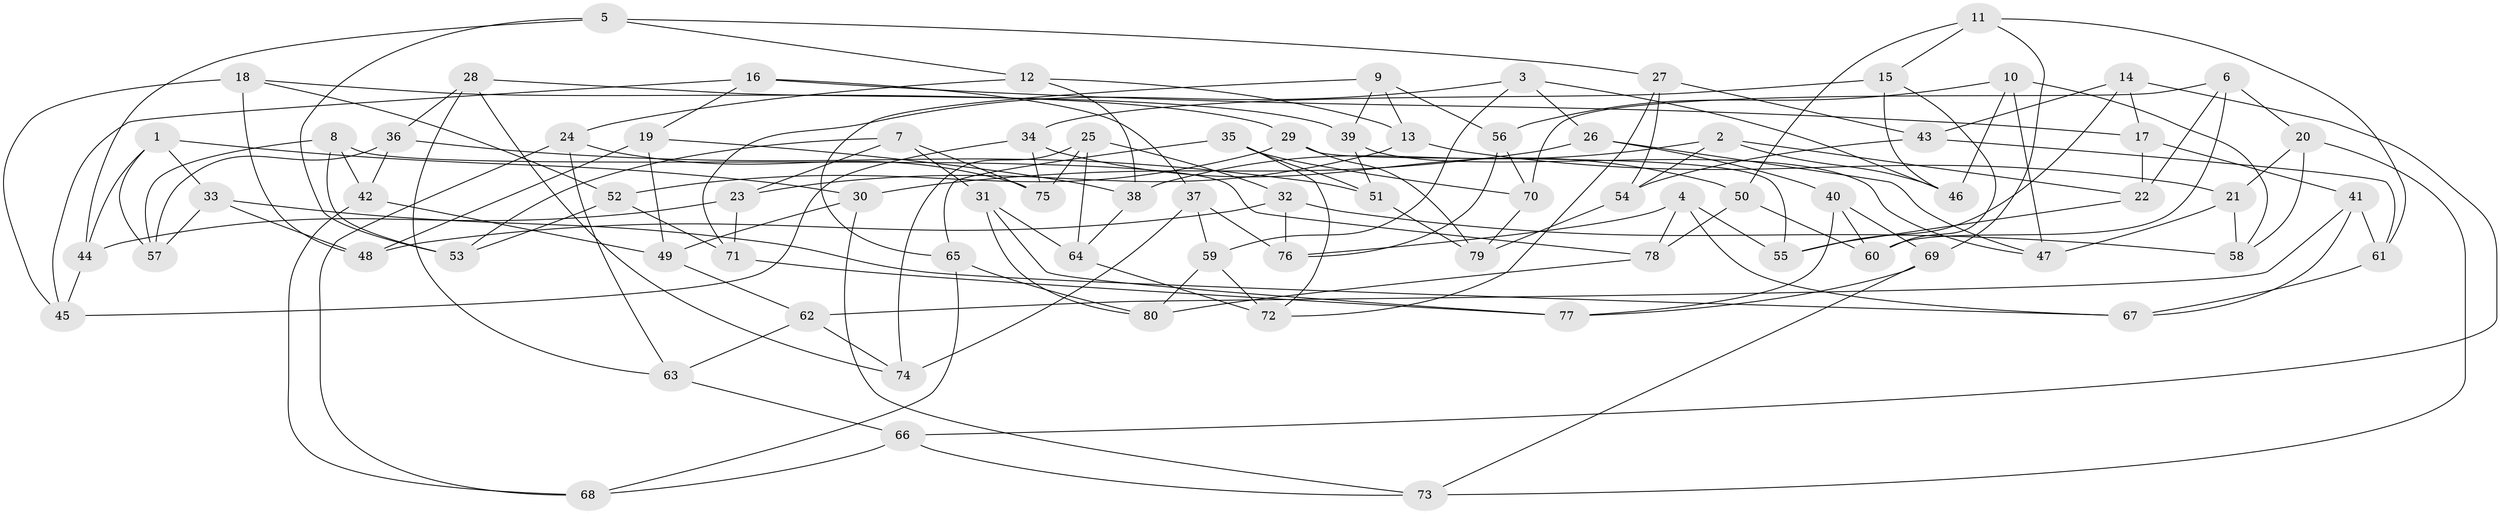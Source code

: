// coarse degree distribution, {6: 0.6170212765957447, 4: 0.2553191489361702, 5: 0.0851063829787234, 3: 0.0425531914893617}
// Generated by graph-tools (version 1.1) at 2025/42/03/06/25 10:42:16]
// undirected, 80 vertices, 160 edges
graph export_dot {
graph [start="1"]
  node [color=gray90,style=filled];
  1;
  2;
  3;
  4;
  5;
  6;
  7;
  8;
  9;
  10;
  11;
  12;
  13;
  14;
  15;
  16;
  17;
  18;
  19;
  20;
  21;
  22;
  23;
  24;
  25;
  26;
  27;
  28;
  29;
  30;
  31;
  32;
  33;
  34;
  35;
  36;
  37;
  38;
  39;
  40;
  41;
  42;
  43;
  44;
  45;
  46;
  47;
  48;
  49;
  50;
  51;
  52;
  53;
  54;
  55;
  56;
  57;
  58;
  59;
  60;
  61;
  62;
  63;
  64;
  65;
  66;
  67;
  68;
  69;
  70;
  71;
  72;
  73;
  74;
  75;
  76;
  77;
  78;
  79;
  80;
  1 -- 57;
  1 -- 44;
  1 -- 33;
  1 -- 30;
  2 -- 54;
  2 -- 46;
  2 -- 38;
  2 -- 22;
  3 -- 46;
  3 -- 71;
  3 -- 26;
  3 -- 59;
  4 -- 67;
  4 -- 76;
  4 -- 78;
  4 -- 55;
  5 -- 27;
  5 -- 53;
  5 -- 12;
  5 -- 44;
  6 -- 22;
  6 -- 60;
  6 -- 70;
  6 -- 20;
  7 -- 23;
  7 -- 31;
  7 -- 53;
  7 -- 75;
  8 -- 57;
  8 -- 78;
  8 -- 42;
  8 -- 53;
  9 -- 65;
  9 -- 39;
  9 -- 56;
  9 -- 13;
  10 -- 47;
  10 -- 58;
  10 -- 46;
  10 -- 56;
  11 -- 69;
  11 -- 15;
  11 -- 61;
  11 -- 50;
  12 -- 24;
  12 -- 13;
  12 -- 38;
  13 -- 21;
  13 -- 23;
  14 -- 17;
  14 -- 55;
  14 -- 43;
  14 -- 66;
  15 -- 46;
  15 -- 34;
  15 -- 60;
  16 -- 17;
  16 -- 19;
  16 -- 37;
  16 -- 45;
  17 -- 22;
  17 -- 41;
  18 -- 45;
  18 -- 48;
  18 -- 29;
  18 -- 52;
  19 -- 49;
  19 -- 48;
  19 -- 38;
  20 -- 73;
  20 -- 58;
  20 -- 21;
  21 -- 47;
  21 -- 58;
  22 -- 55;
  23 -- 44;
  23 -- 71;
  24 -- 68;
  24 -- 63;
  24 -- 75;
  25 -- 64;
  25 -- 75;
  25 -- 74;
  25 -- 32;
  26 -- 30;
  26 -- 47;
  26 -- 40;
  27 -- 72;
  27 -- 43;
  27 -- 54;
  28 -- 39;
  28 -- 36;
  28 -- 74;
  28 -- 63;
  29 -- 55;
  29 -- 52;
  29 -- 79;
  30 -- 49;
  30 -- 73;
  31 -- 77;
  31 -- 64;
  31 -- 80;
  32 -- 48;
  32 -- 58;
  32 -- 76;
  33 -- 48;
  33 -- 57;
  33 -- 67;
  34 -- 50;
  34 -- 75;
  34 -- 45;
  35 -- 70;
  35 -- 72;
  35 -- 51;
  35 -- 65;
  36 -- 57;
  36 -- 42;
  36 -- 51;
  37 -- 59;
  37 -- 76;
  37 -- 74;
  38 -- 64;
  39 -- 47;
  39 -- 51;
  40 -- 60;
  40 -- 69;
  40 -- 77;
  41 -- 62;
  41 -- 67;
  41 -- 61;
  42 -- 49;
  42 -- 68;
  43 -- 54;
  43 -- 61;
  44 -- 45;
  49 -- 62;
  50 -- 60;
  50 -- 78;
  51 -- 79;
  52 -- 71;
  52 -- 53;
  54 -- 79;
  56 -- 76;
  56 -- 70;
  59 -- 80;
  59 -- 72;
  61 -- 67;
  62 -- 63;
  62 -- 74;
  63 -- 66;
  64 -- 72;
  65 -- 68;
  65 -- 80;
  66 -- 68;
  66 -- 73;
  69 -- 77;
  69 -- 73;
  70 -- 79;
  71 -- 77;
  78 -- 80;
}
